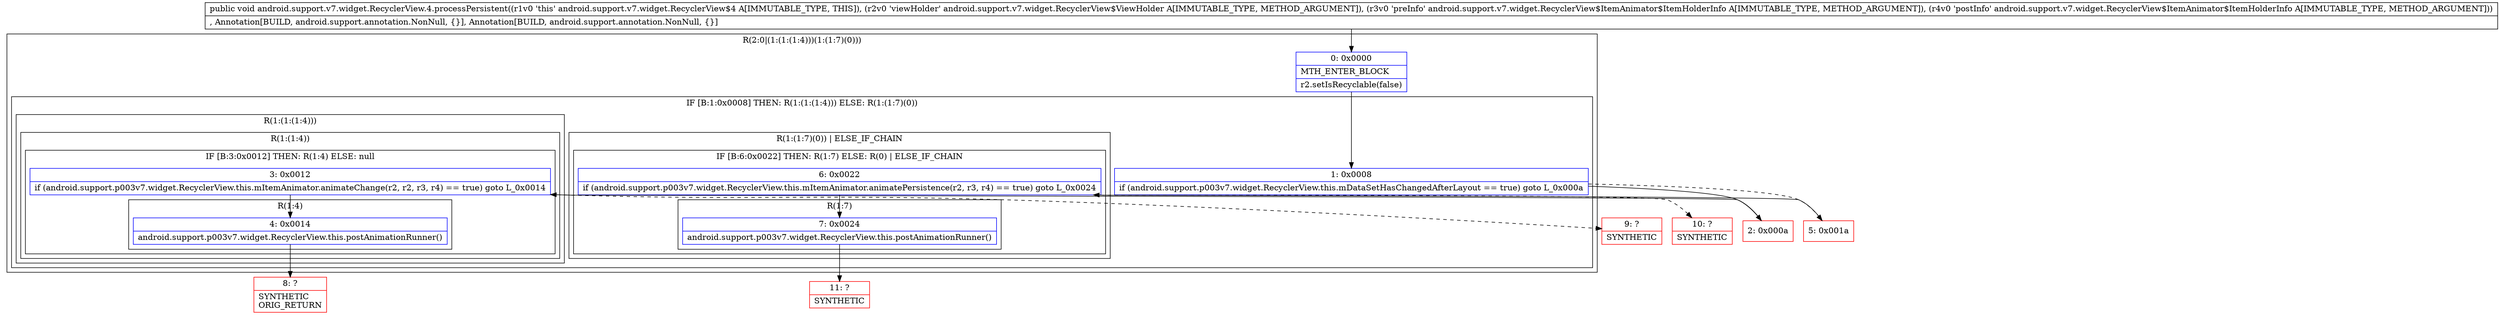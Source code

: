 digraph "CFG forandroid.support.v7.widget.RecyclerView.4.processPersistent(Landroid\/support\/v7\/widget\/RecyclerView$ViewHolder;Landroid\/support\/v7\/widget\/RecyclerView$ItemAnimator$ItemHolderInfo;Landroid\/support\/v7\/widget\/RecyclerView$ItemAnimator$ItemHolderInfo;)V" {
subgraph cluster_Region_1562911708 {
label = "R(2:0|(1:(1:(1:4)))(1:(1:7)(0)))";
node [shape=record,color=blue];
Node_0 [shape=record,label="{0\:\ 0x0000|MTH_ENTER_BLOCK\l|r2.setIsRecyclable(false)\l}"];
subgraph cluster_IfRegion_669171939 {
label = "IF [B:1:0x0008] THEN: R(1:(1:(1:4))) ELSE: R(1:(1:7)(0))";
node [shape=record,color=blue];
Node_1 [shape=record,label="{1\:\ 0x0008|if (android.support.p003v7.widget.RecyclerView.this.mDataSetHasChangedAfterLayout == true) goto L_0x000a\l}"];
subgraph cluster_Region_669570 {
label = "R(1:(1:(1:4)))";
node [shape=record,color=blue];
subgraph cluster_Region_250505526 {
label = "R(1:(1:4))";
node [shape=record,color=blue];
subgraph cluster_IfRegion_314875380 {
label = "IF [B:3:0x0012] THEN: R(1:4) ELSE: null";
node [shape=record,color=blue];
Node_3 [shape=record,label="{3\:\ 0x0012|if (android.support.p003v7.widget.RecyclerView.this.mItemAnimator.animateChange(r2, r2, r3, r4) == true) goto L_0x0014\l}"];
subgraph cluster_Region_588292759 {
label = "R(1:4)";
node [shape=record,color=blue];
Node_4 [shape=record,label="{4\:\ 0x0014|android.support.p003v7.widget.RecyclerView.this.postAnimationRunner()\l}"];
}
}
}
}
subgraph cluster_Region_1928804176 {
label = "R(1:(1:7)(0)) | ELSE_IF_CHAIN\l";
node [shape=record,color=blue];
subgraph cluster_IfRegion_254625761 {
label = "IF [B:6:0x0022] THEN: R(1:7) ELSE: R(0) | ELSE_IF_CHAIN\l";
node [shape=record,color=blue];
Node_6 [shape=record,label="{6\:\ 0x0022|if (android.support.p003v7.widget.RecyclerView.this.mItemAnimator.animatePersistence(r2, r3, r4) == true) goto L_0x0024\l}"];
subgraph cluster_Region_959467725 {
label = "R(1:7)";
node [shape=record,color=blue];
Node_7 [shape=record,label="{7\:\ 0x0024|android.support.p003v7.widget.RecyclerView.this.postAnimationRunner()\l}"];
}
subgraph cluster_Region_529680742 {
label = "R(0)";
node [shape=record,color=blue];
}
}
}
}
}
Node_2 [shape=record,color=red,label="{2\:\ 0x000a}"];
Node_5 [shape=record,color=red,label="{5\:\ 0x001a}"];
Node_8 [shape=record,color=red,label="{8\:\ ?|SYNTHETIC\lORIG_RETURN\l}"];
Node_9 [shape=record,color=red,label="{9\:\ ?|SYNTHETIC\l}"];
Node_10 [shape=record,color=red,label="{10\:\ ?|SYNTHETIC\l}"];
Node_11 [shape=record,color=red,label="{11\:\ ?|SYNTHETIC\l}"];
MethodNode[shape=record,label="{public void android.support.v7.widget.RecyclerView.4.processPersistent((r1v0 'this' android.support.v7.widget.RecyclerView$4 A[IMMUTABLE_TYPE, THIS]), (r2v0 'viewHolder' android.support.v7.widget.RecyclerView$ViewHolder A[IMMUTABLE_TYPE, METHOD_ARGUMENT]), (r3v0 'preInfo' android.support.v7.widget.RecyclerView$ItemAnimator$ItemHolderInfo A[IMMUTABLE_TYPE, METHOD_ARGUMENT]), (r4v0 'postInfo' android.support.v7.widget.RecyclerView$ItemAnimator$ItemHolderInfo A[IMMUTABLE_TYPE, METHOD_ARGUMENT]))  | , Annotation[BUILD, android.support.annotation.NonNull, \{\}], Annotation[BUILD, android.support.annotation.NonNull, \{\}]\l}"];
MethodNode -> Node_0;
Node_0 -> Node_1;
Node_1 -> Node_2;
Node_1 -> Node_5[style=dashed];
Node_3 -> Node_4;
Node_3 -> Node_9[style=dashed];
Node_4 -> Node_8;
Node_6 -> Node_7;
Node_6 -> Node_10[style=dashed];
Node_7 -> Node_11;
Node_2 -> Node_3;
Node_5 -> Node_6;
}

